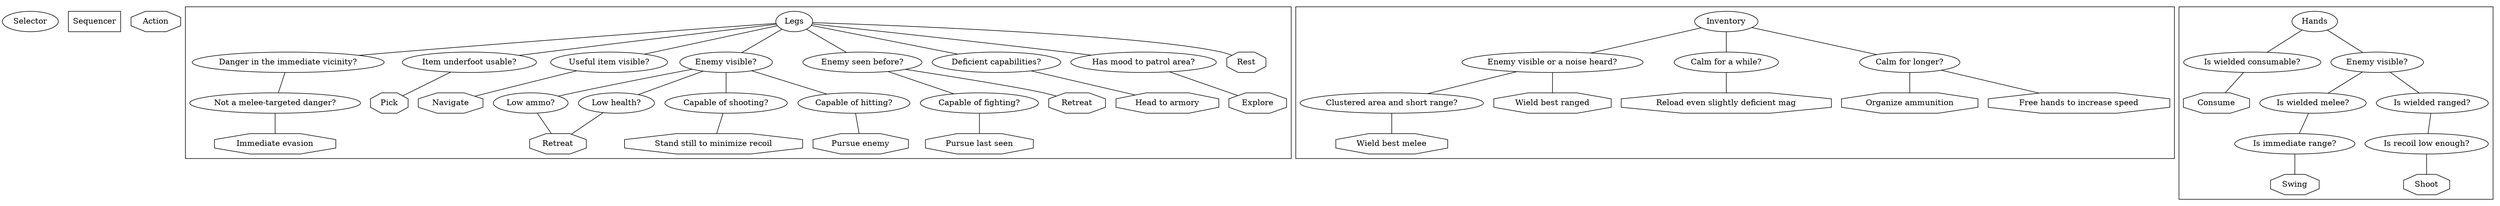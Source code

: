 graph g {
ordering=out;
graph[overlap=true];

Selector
Sequencer[shape=box];
Action[shape=octagon];

subgraph clusterlegs {
Legs--"Danger in the immediate vicinity?"
"Danger in the immediate vicinity?"--"Not a melee-targeted danger?"
"Not a melee-targeted danger?"--"Immediate evasion"
Legs--"Item underfoot usable?"
"Item underfoot usable?"--"Pick"
"Pick"[shape=octagon]
Legs--"Useful item visible?"
"Useful item visible?"--"Navigate"
Legs--"Enemy visible?"
Legs--"Enemy seen before?"
Legs--"Deficient capabilities?"
"Enemy visible?"--"Low ammo?"
"Enemy visible?"--"Low health?"
"Low ammo?"--"Retreat"
"Low health?"--"Retreat"
"Enemy visible?"--"Capable of shooting?"
"Capable of shooting?"--"Stand still to minimize recoil"
"Enemy visible?"--"Capable of hitting?"
"Capable of hitting?"--"Pursue enemy"
"Enemy seen before?"--"Capable of fighting?"
"Enemy seen before?"--Retreat2
"Capable of fighting?"--"Pursue last seen"
"Deficient capabilities?"--"Head to armory"

"Pursue last seen"[shape=octagon]
"Head to armory"[shape=octagon]

"Immediate evasion"[shape=octagon]
Legs--"Has mood to patrol area?"
"Has mood to patrol area?"--"Explore"
Legs--"Rest"

"Pursue enemy"[shape=octagon]
"Retreat"[shape=octagon]
Retreat2[shape=octagon, label="Retreat"]
"Navigate"[shape=octagon]
"Rest"[shape=octagon]
"Explore"[shape=octagon]
"Stand still to minimize recoil"[shape=octagon]
}



subgraph clusterinventory {
Inventory--enemyvisible2
enemyvisible2[label="Enemy visible or a noise heard?"]
enemyvisible2--"Clustered area and short range?"
enemyvisible2--"Wield best ranged"
"Clustered area and short range?"--"Wield best melee"
Inventory--"Calm for a while?"
"Calm for a while?"--"Reload even slightly deficient mag"
Inventory--"Calm for longer?"
"Calm for longer?"--"Organize ammunition"
"Calm for longer?"--"Free hands to increase speed"

"Free hands to increase speed"[shape=octagon]
"Organize ammunition"[shape=octagon]
"Reload even slightly deficient mag"[shape=octagon]
"Wield best melee"[shape=octagon]
"Wield best ranged"[shape=octagon]
}

subgraph clusterhands {
Hands--"Is wielded consumable?"
"Is wielded consumable?"--"Consume"
Hands--enemyvisible3
enemyvisible3[label="Enemy visible?"]
enemyvisible3--"Is wielded melee?"
enemyvisible3--"Is wielded ranged?"
"Is wielded ranged?"--"Is recoil low enough?"
"Is recoil low enough?"--"Shoot"
"Is wielded melee?"--"Is immediate range?"
"Is immediate range?"--"Swing"

"Shoot"[shape=octagon]
"Swing"[shape=octagon]
"Consume"[shape=octagon]
}

}



